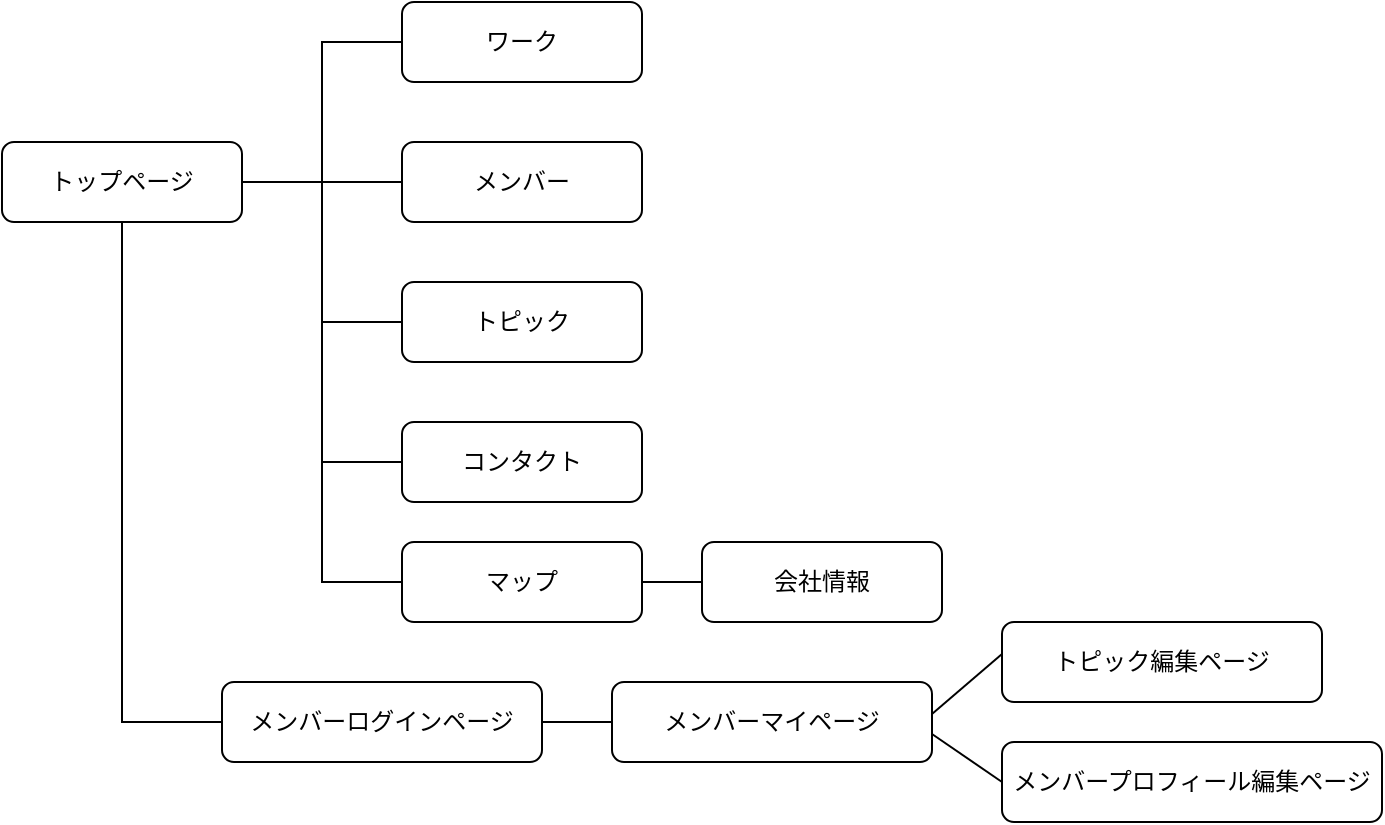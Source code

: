 <mxfile>
    <diagram id="P-LnG9X7OyiR4InthPGr" name="ページ1">
        <mxGraphModel dx="735" dy="845" grid="1" gridSize="10" guides="1" tooltips="1" connect="1" arrows="1" fold="1" page="1" pageScale="1" pageWidth="827" pageHeight="1169" math="0" shadow="0">
            <root>
                <mxCell id="0"/>
                <mxCell id="1" parent="0"/>
                <mxCell id="8" style="edgeStyle=none;html=1;exitX=1;exitY=0.5;exitDx=0;exitDy=0;endArrow=none;endFill=0;" edge="1" parent="1" source="2" target="4">
                    <mxGeometry relative="1" as="geometry"/>
                </mxCell>
                <mxCell id="27" style="edgeStyle=none;rounded=0;html=1;exitX=0.5;exitY=1;exitDx=0;exitDy=0;entryX=0;entryY=0.5;entryDx=0;entryDy=0;endArrow=none;endFill=0;" edge="1" parent="1" source="2" target="7">
                    <mxGeometry relative="1" as="geometry">
                        <Array as="points">
                            <mxPoint x="130" y="500"/>
                        </Array>
                    </mxGeometry>
                </mxCell>
                <mxCell id="2" value="トップページ" style="rounded=1;whiteSpace=wrap;html=1;" vertex="1" parent="1">
                    <mxGeometry x="70" y="210" width="120" height="40" as="geometry"/>
                </mxCell>
                <mxCell id="9" style="edgeStyle=none;html=1;exitX=0;exitY=0.5;exitDx=0;exitDy=0;endArrow=none;endFill=0;rounded=0;" edge="1" parent="1" source="3">
                    <mxGeometry relative="1" as="geometry">
                        <mxPoint x="230" y="230" as="targetPoint"/>
                        <Array as="points">
                            <mxPoint x="230" y="160"/>
                        </Array>
                    </mxGeometry>
                </mxCell>
                <mxCell id="3" value="ワーク" style="rounded=1;whiteSpace=wrap;html=1;" vertex="1" parent="1">
                    <mxGeometry x="270" y="140" width="120" height="40" as="geometry"/>
                </mxCell>
                <mxCell id="4" value="メンバー" style="rounded=1;whiteSpace=wrap;html=1;" vertex="1" parent="1">
                    <mxGeometry x="270" y="210" width="120" height="40" as="geometry"/>
                </mxCell>
                <mxCell id="10" style="edgeStyle=none;html=1;exitX=0;exitY=0.5;exitDx=0;exitDy=0;endArrow=none;endFill=0;rounded=0;" edge="1" parent="1" source="5">
                    <mxGeometry relative="1" as="geometry">
                        <mxPoint x="230" y="230" as="targetPoint"/>
                        <Array as="points">
                            <mxPoint x="230" y="300"/>
                        </Array>
                    </mxGeometry>
                </mxCell>
                <mxCell id="5" value="トピック" style="rounded=1;whiteSpace=wrap;html=1;" vertex="1" parent="1">
                    <mxGeometry x="270" y="280" width="120" height="40" as="geometry"/>
                </mxCell>
                <mxCell id="12" style="edgeStyle=none;html=1;exitX=0;exitY=0.5;exitDx=0;exitDy=0;endArrow=none;endFill=0;rounded=0;" edge="1" parent="1" source="6">
                    <mxGeometry relative="1" as="geometry">
                        <mxPoint x="230" y="290" as="targetPoint"/>
                        <Array as="points">
                            <mxPoint x="230" y="370"/>
                        </Array>
                    </mxGeometry>
                </mxCell>
                <mxCell id="6" value="コンタクト" style="rounded=1;whiteSpace=wrap;html=1;" vertex="1" parent="1">
                    <mxGeometry x="270" y="350" width="120" height="40" as="geometry"/>
                </mxCell>
                <mxCell id="23" style="edgeStyle=none;rounded=0;html=1;exitX=1;exitY=0.5;exitDx=0;exitDy=0;entryX=0;entryY=0.5;entryDx=0;entryDy=0;endArrow=none;endFill=0;" edge="1" parent="1" source="7" target="17">
                    <mxGeometry relative="1" as="geometry"/>
                </mxCell>
                <mxCell id="7" value="メンバーログインページ" style="rounded=1;whiteSpace=wrap;html=1;" vertex="1" parent="1">
                    <mxGeometry x="180" y="480" width="160" height="40" as="geometry"/>
                </mxCell>
                <mxCell id="25" style="edgeStyle=none;rounded=0;html=1;exitX=1;exitY=0.5;exitDx=0;exitDy=0;entryX=0;entryY=0.5;entryDx=0;entryDy=0;endArrow=none;endFill=0;" edge="1" parent="1">
                    <mxGeometry relative="1" as="geometry">
                        <mxPoint x="535" y="496" as="sourcePoint"/>
                        <mxPoint x="570" y="466" as="targetPoint"/>
                    </mxGeometry>
                </mxCell>
                <mxCell id="26" style="edgeStyle=none;rounded=0;html=1;exitX=1;exitY=0.75;exitDx=0;exitDy=0;entryX=0;entryY=0.5;entryDx=0;entryDy=0;endArrow=none;endFill=0;" edge="1" parent="1" target="21">
                    <mxGeometry relative="1" as="geometry">
                        <mxPoint x="535" y="506" as="sourcePoint"/>
                        <mxPoint x="570" y="526" as="targetPoint"/>
                    </mxGeometry>
                </mxCell>
                <mxCell id="17" value="メンバーマイページ" style="rounded=1;whiteSpace=wrap;html=1;" vertex="1" parent="1">
                    <mxGeometry x="375" y="480" width="160" height="40" as="geometry"/>
                </mxCell>
                <mxCell id="20" value="トピック編集ページ" style="rounded=1;whiteSpace=wrap;html=1;" vertex="1" parent="1">
                    <mxGeometry x="570" y="450" width="160" height="40" as="geometry"/>
                </mxCell>
                <mxCell id="21" value="メンバープロフィール編集ページ" style="rounded=1;whiteSpace=wrap;html=1;" vertex="1" parent="1">
                    <mxGeometry x="570" y="510" width="190" height="40" as="geometry"/>
                </mxCell>
                <mxCell id="30" style="edgeStyle=none;rounded=0;html=1;exitX=0;exitY=0.5;exitDx=0;exitDy=0;endArrow=none;endFill=0;" edge="1" parent="1" source="28">
                    <mxGeometry relative="1" as="geometry">
                        <mxPoint x="230" y="340" as="targetPoint"/>
                        <Array as="points">
                            <mxPoint x="230" y="430"/>
                        </Array>
                    </mxGeometry>
                </mxCell>
                <mxCell id="31" style="edgeStyle=none;rounded=0;html=1;exitX=1;exitY=0.5;exitDx=0;exitDy=0;entryX=0;entryY=0.5;entryDx=0;entryDy=0;endArrow=none;endFill=0;" edge="1" parent="1" source="28" target="29">
                    <mxGeometry relative="1" as="geometry"/>
                </mxCell>
                <mxCell id="28" value="マップ" style="rounded=1;whiteSpace=wrap;html=1;" vertex="1" parent="1">
                    <mxGeometry x="270" y="410" width="120" height="40" as="geometry"/>
                </mxCell>
                <mxCell id="29" value="会社情報" style="rounded=1;whiteSpace=wrap;html=1;" vertex="1" parent="1">
                    <mxGeometry x="420" y="410" width="120" height="40" as="geometry"/>
                </mxCell>
            </root>
        </mxGraphModel>
    </diagram>
</mxfile>